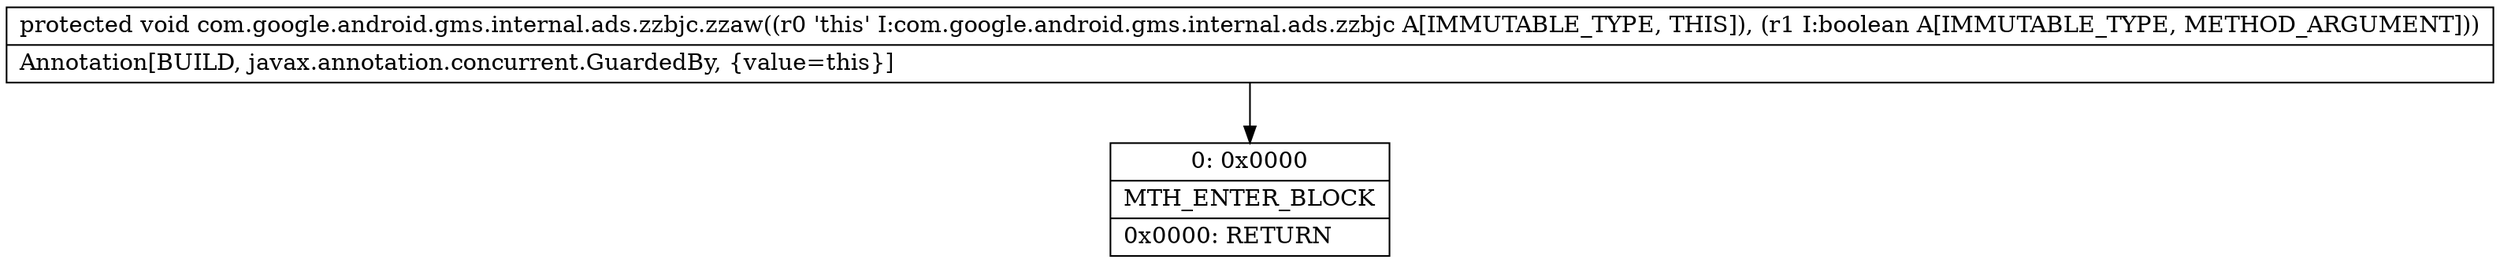 digraph "CFG forcom.google.android.gms.internal.ads.zzbjc.zzaw(Z)V" {
Node_0 [shape=record,label="{0\:\ 0x0000|MTH_ENTER_BLOCK\l|0x0000: RETURN   \l}"];
MethodNode[shape=record,label="{protected void com.google.android.gms.internal.ads.zzbjc.zzaw((r0 'this' I:com.google.android.gms.internal.ads.zzbjc A[IMMUTABLE_TYPE, THIS]), (r1 I:boolean A[IMMUTABLE_TYPE, METHOD_ARGUMENT]))  | Annotation[BUILD, javax.annotation.concurrent.GuardedBy, \{value=this\}]\l}"];
MethodNode -> Node_0;
}

